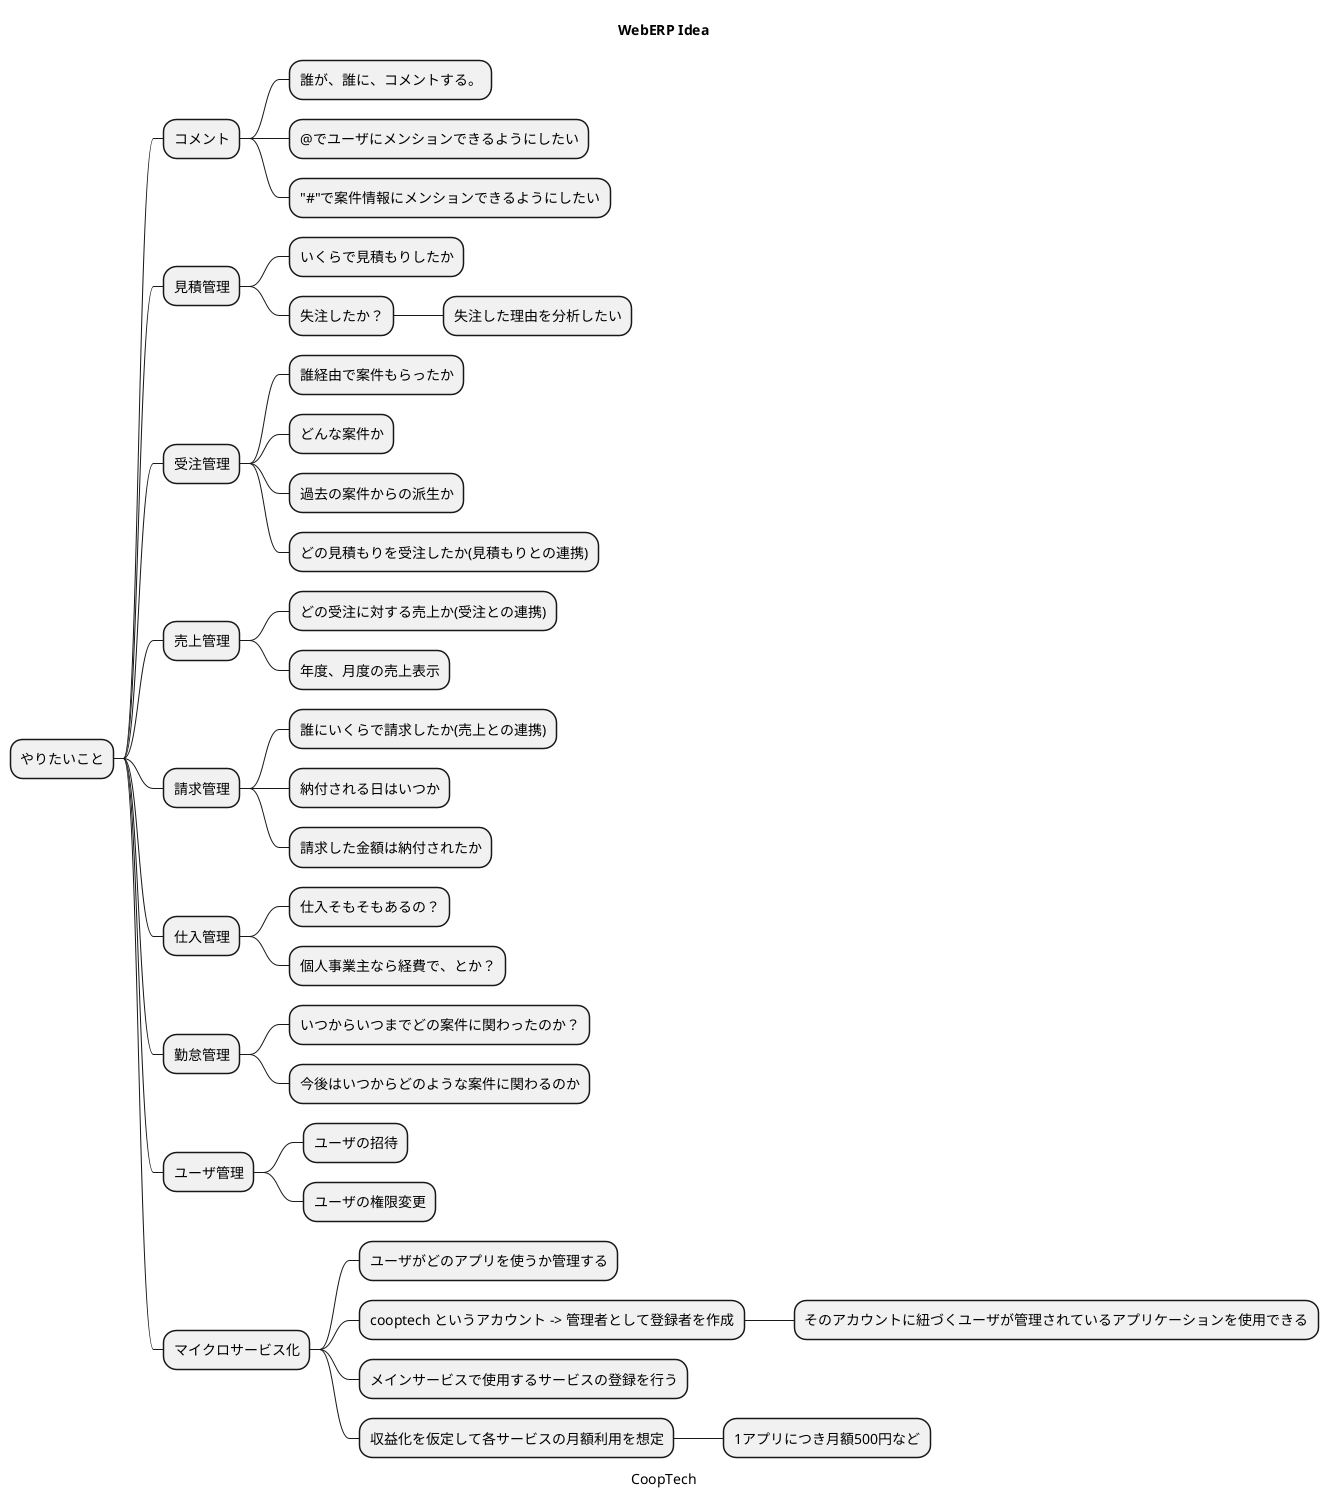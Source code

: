 @startmindmap
'https://plantuml.com/mindmap-diagram

caption CoopTech
title WebERP Idea

* やりたいこと
** コメント
*** 誰が、誰に、コメントする。
*** @でユーザにメンションできるようにしたい
*** "#"で案件情報にメンションできるようにしたい

** 見積管理
*** いくらで見積もりしたか
*** 失注したか？
**** 失注した理由を分析したい

** 受注管理
*** 誰経由で案件もらったか
*** どんな案件か
*** 過去の案件からの派生か
*** どの見積もりを受注したか(見積もりとの連携)

** 売上管理
*** どの受注に対する売上か(受注との連携)
*** 年度、月度の売上表示

** 請求管理
*** 誰にいくらで請求したか(売上との連携)
*** 納付される日はいつか
*** 請求した金額は納付されたか

** 仕入管理
*** 仕入そもそもあるの？
*** 個人事業主なら経費で、とか？

** 勤怠管理
*** いつからいつまでどの案件に関わったのか？
*** 今後はいつからどのような案件に関わるのか

** ユーザ管理
*** ユーザの招待
*** ユーザの権限変更

** マイクロサービス化
*** ユーザがどのアプリを使うか管理する
*** cooptech というアカウント -> 管理者として登録者を作成
**** そのアカウントに紐づくユーザが管理されているアプリケーションを使用できる
*** メインサービスで使用するサービスの登録を行う
*** 収益化を仮定して各サービスの月額利用を想定
**** 1アプリにつき月額500円など

@endmindmap


